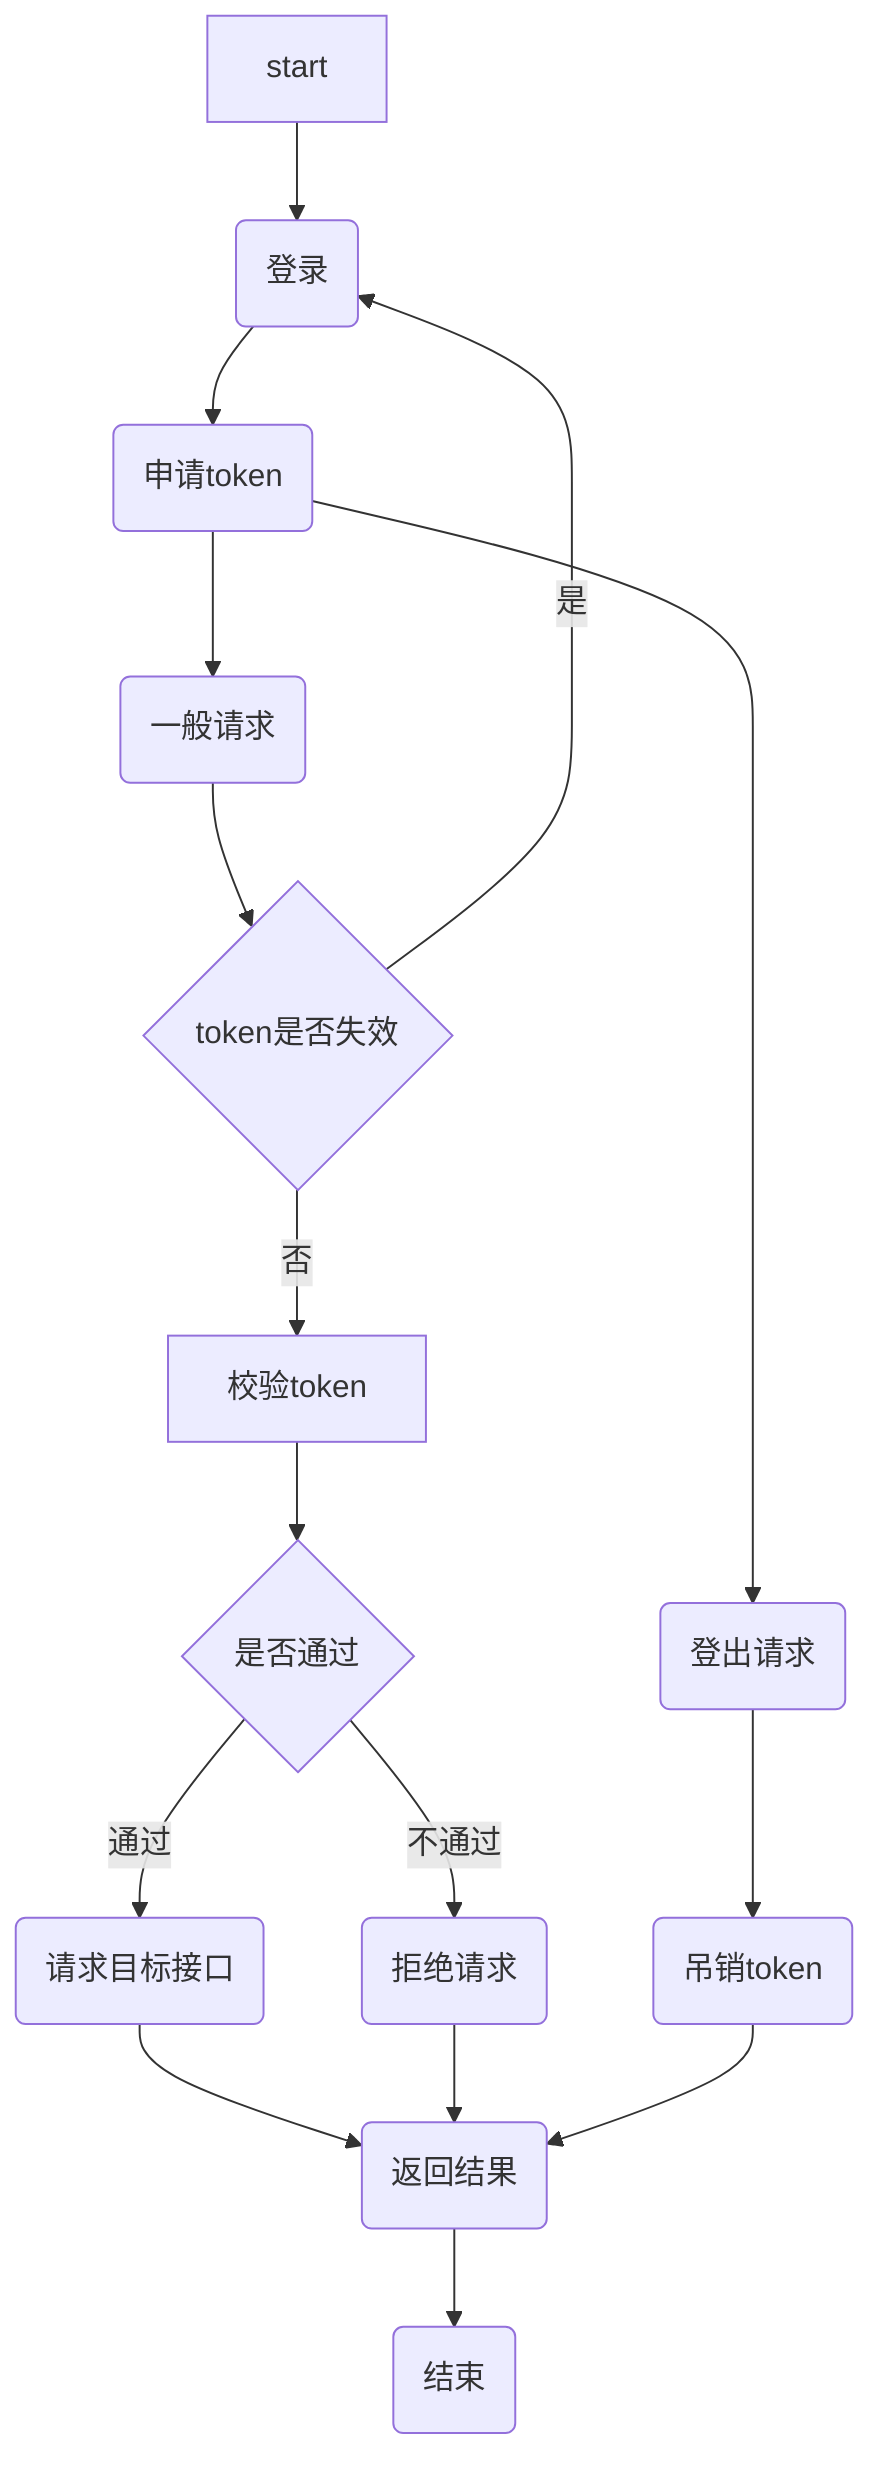 graph TD
    A[start] --> B(登录) 
    B --> C(申请token) --> C1(一般请求)
    C --> C2(登出请求) --> C21(吊销token)
    C1 --> D{token是否失效}
    D -->|是| B 
    D -->|否| F[校验token] --> G{是否通过}
    G --> |通过| G1(请求目标接口)
    G --> |不通过| G2(拒绝请求)
    G1 --> H(返回结果) 
    G2 --> H 
    C21 -->H
    H --> K(结束)